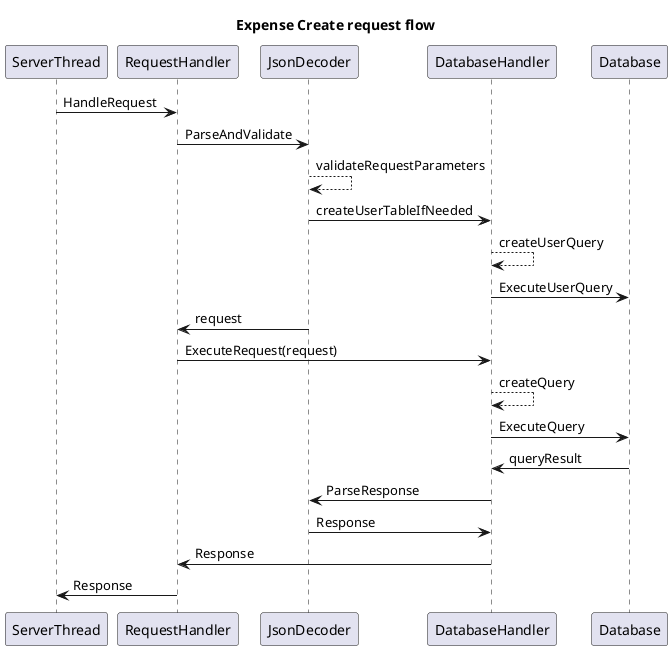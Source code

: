 @startuml
title Expense Create request flow

ServerThread -> RequestHandler: HandleRequest
RequestHandler -> JsonDecoder: ParseAndValidate
JsonDecoder --> JsonDecoder: validateRequestParameters
JsonDecoder -> DatabaseHandler: createUserTableIfNeeded
DatabaseHandler --> DatabaseHandler: createUserQuery
DatabaseHandler -> Database: ExecuteUserQuery


JsonDecoder -> RequestHandler: request

RequestHandler -> DatabaseHandler: ExecuteRequest(request)
DatabaseHandler --> DatabaseHandler: createQuery
DatabaseHandler -> Database: ExecuteQuery
Database -> DatabaseHandler: queryResult
DatabaseHandler -> JsonDecoder: ParseResponse
JsonDecoder -> DatabaseHandler: Response
DatabaseHandler -> RequestHandler: Response
RequestHandler -> ServerThread: Response


@enduml